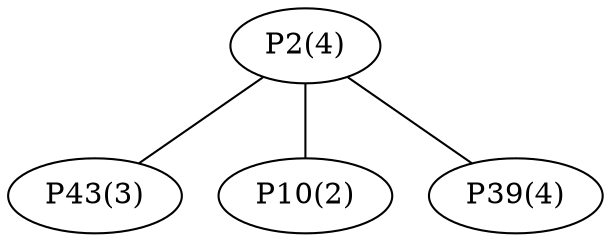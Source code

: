 graph network {
	"P2(4)";
	"P43(3)";
	"P10(2)";
	"P39(4)";
	"P2(4)" -- "P43(3)";
	"P2(4)" -- "P10(2)";
	"P2(4)" -- "P39(4)";
}